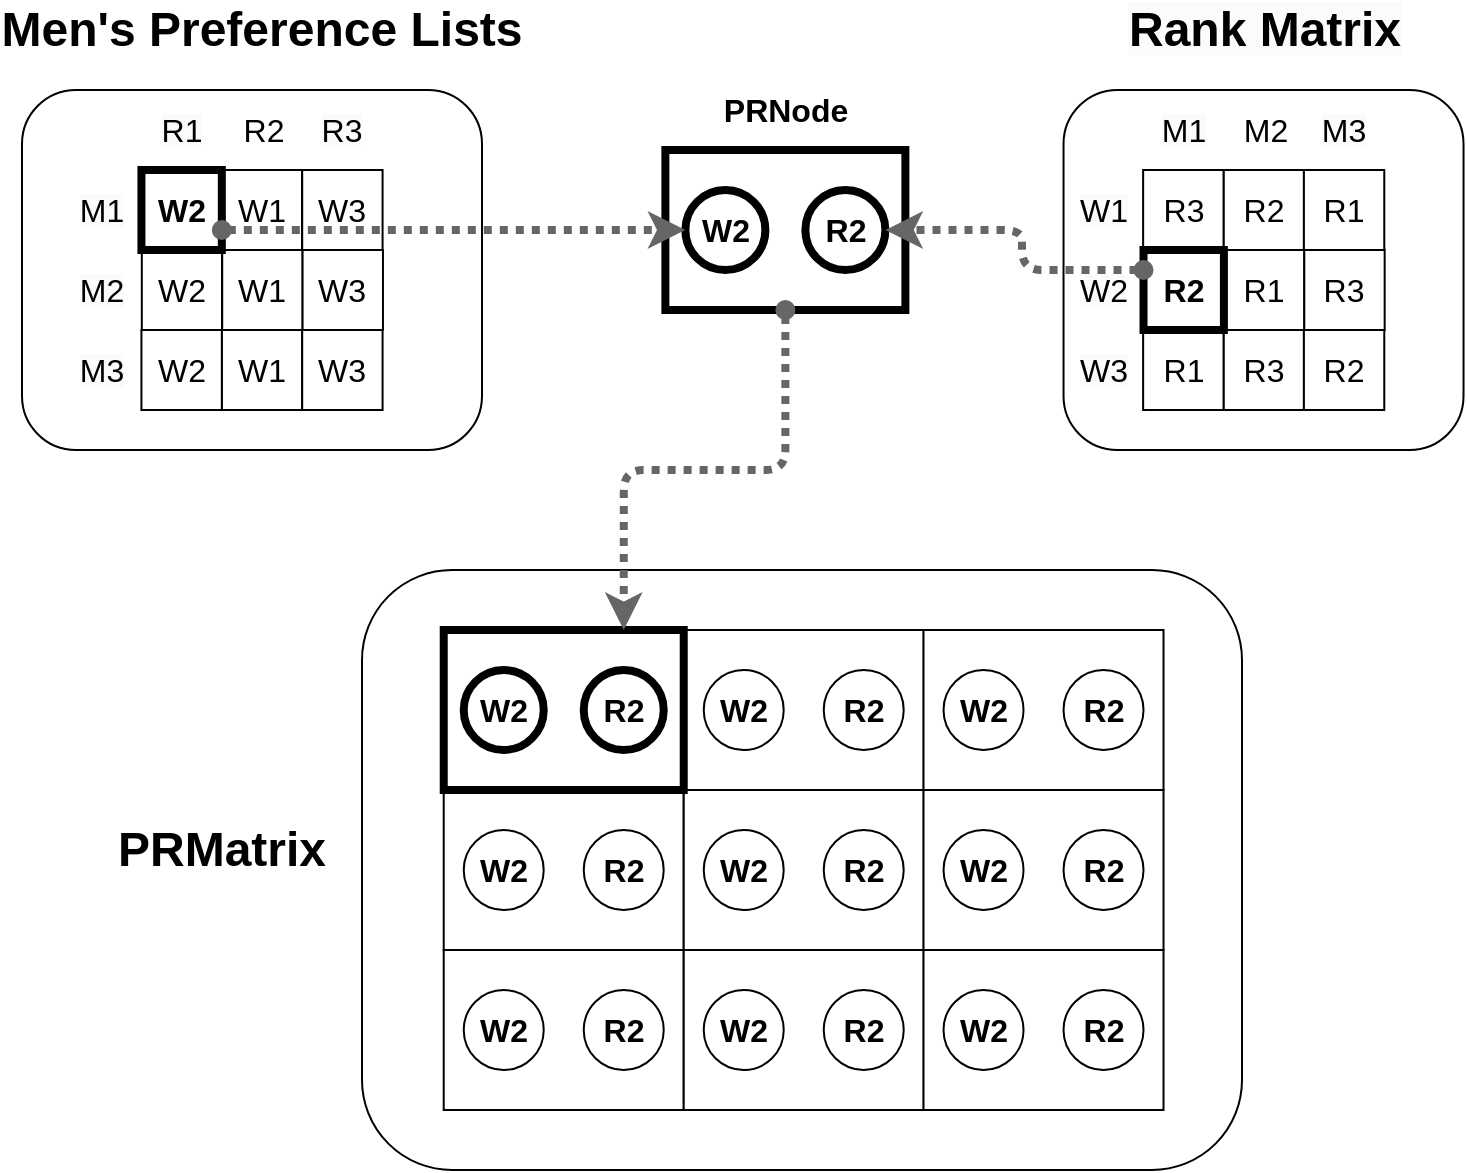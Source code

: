 <mxfile version="24.6.5" type="github">
  <diagram name="Page-1" id="UzDgoadcUWBQOF2vD1Zm">
    <mxGraphModel dx="3639" dy="1052" grid="1" gridSize="10" guides="1" tooltips="1" connect="1" arrows="1" fold="1" page="1" pageScale="1" pageWidth="850" pageHeight="1100" math="0" shadow="0">
      <root>
        <mxCell id="0" />
        <mxCell id="1" parent="0" />
        <mxCell id="Z2L34hd1TdYtdEs3IqHg-251" value="" style="rounded=1;whiteSpace=wrap;html=1;" vertex="1" parent="1">
          <mxGeometry x="-190" y="880" width="440" height="300" as="geometry" />
        </mxCell>
        <mxCell id="Z2L34hd1TdYtdEs3IqHg-209" value="" style="rounded=1;whiteSpace=wrap;html=1;" vertex="1" parent="1">
          <mxGeometry x="-360" y="640" width="230" height="180" as="geometry" />
        </mxCell>
        <mxCell id="Z2L34hd1TdYtdEs3IqHg-208" value="" style="rounded=1;whiteSpace=wrap;html=1;" vertex="1" parent="1">
          <mxGeometry x="160.76" y="640" width="200" height="180" as="geometry" />
        </mxCell>
        <mxCell id="Z2L34hd1TdYtdEs3IqHg-90" value="R2" style="rounded=0;whiteSpace=wrap;html=1;fontSize=16;" vertex="1" parent="1">
          <mxGeometry x="240.76" y="680" width="40.19" height="40" as="geometry" />
        </mxCell>
        <mxCell id="Z2L34hd1TdYtdEs3IqHg-91" value="R1" style="rounded=0;whiteSpace=wrap;html=1;fontSize=16;" vertex="1" parent="1">
          <mxGeometry x="280.95" y="680" width="40.19" height="40" as="geometry" />
        </mxCell>
        <mxCell id="Z2L34hd1TdYtdEs3IqHg-92" value="R1" style="rounded=0;whiteSpace=wrap;html=1;fontSize=16;" vertex="1" parent="1">
          <mxGeometry x="240.95" y="720" width="40.19" height="40" as="geometry" />
        </mxCell>
        <mxCell id="Z2L34hd1TdYtdEs3IqHg-93" value="R3" style="rounded=0;whiteSpace=wrap;html=1;fontSize=16;" vertex="1" parent="1">
          <mxGeometry x="281.14" y="720" width="40.19" height="40" as="geometry" />
        </mxCell>
        <mxCell id="Z2L34hd1TdYtdEs3IqHg-95" value="R3" style="rounded=0;whiteSpace=wrap;html=1;fontSize=16;" vertex="1" parent="1">
          <mxGeometry x="240.76" y="760" width="40.19" height="40" as="geometry" />
        </mxCell>
        <mxCell id="Z2L34hd1TdYtdEs3IqHg-96" value="R2" style="rounded=0;whiteSpace=wrap;html=1;fontSize=16;" vertex="1" parent="1">
          <mxGeometry x="280.95" y="760" width="40.19" height="40" as="geometry" />
        </mxCell>
        <mxCell id="Z2L34hd1TdYtdEs3IqHg-97" value="R1" style="rounded=0;whiteSpace=wrap;html=1;strokeWidth=1;fontSize=16;" vertex="1" parent="1">
          <mxGeometry x="200.57" y="760" width="40.19" height="40" as="geometry" />
        </mxCell>
        <mxCell id="Z2L34hd1TdYtdEs3IqHg-88" value="R3" style="rounded=0;whiteSpace=wrap;html=1;strokeWidth=1;fontSize=16;" vertex="1" parent="1">
          <mxGeometry x="200.57" y="680" width="40.19" height="40" as="geometry" />
        </mxCell>
        <mxCell id="Z2L34hd1TdYtdEs3IqHg-98" value="&lt;span style=&quot;color: rgb(0, 0, 0); font-family: Helvetica; font-size: 24px; font-style: normal; font-variant-ligatures: normal; font-variant-caps: normal; letter-spacing: normal; orphans: 2; text-indent: 0px; text-transform: none; widows: 2; word-spacing: 0px; -webkit-text-stroke-width: 0px; white-space: nowrap; background-color: rgb(251, 251, 251); text-decoration-thickness: initial; text-decoration-style: initial; text-decoration-color: initial; float: none; display: inline !important;&quot;&gt;Rank Matrix&lt;/span&gt;" style="text;whiteSpace=wrap;html=1;align=center;strokeColor=none;verticalAlign=middle;strokeWidth=0;fontSize=24;fontStyle=1" vertex="1" parent="1">
          <mxGeometry x="221.9" y="600" width="79.24" height="20" as="geometry" />
        </mxCell>
        <mxCell id="Z2L34hd1TdYtdEs3IqHg-99" value="&lt;span style=&quot;color: rgb(0, 0, 0); font-family: Helvetica; font-size: 16px; font-style: normal; font-variant-ligatures: normal; font-variant-caps: normal; font-weight: 400; letter-spacing: normal; orphans: 2; text-indent: 0px; text-transform: none; widows: 2; word-spacing: 0px; -webkit-text-stroke-width: 0px; white-space: normal; background-color: rgb(251, 251, 251); text-decoration-thickness: initial; text-decoration-style: initial; text-decoration-color: initial; float: none; display: inline !important;&quot;&gt;W1&lt;/span&gt;" style="text;whiteSpace=wrap;html=1;align=center;verticalAlign=middle;fontSize=16;" vertex="1" parent="1">
          <mxGeometry x="160.76" y="680" width="40" height="40" as="geometry" />
        </mxCell>
        <mxCell id="Z2L34hd1TdYtdEs3IqHg-100" value="&lt;span style=&quot;color: rgb(0, 0, 0); font-family: Helvetica; font-size: 16px; font-style: normal; font-variant-ligatures: normal; font-variant-caps: normal; font-weight: 400; letter-spacing: normal; orphans: 2; text-indent: 0px; text-transform: none; widows: 2; word-spacing: 0px; -webkit-text-stroke-width: 0px; white-space: normal; background-color: rgb(251, 251, 251); text-decoration-thickness: initial; text-decoration-style: initial; text-decoration-color: initial; float: none; display: inline !important;&quot;&gt;W2&lt;/span&gt;" style="text;whiteSpace=wrap;html=1;align=center;verticalAlign=middle;fontSize=16;" vertex="1" parent="1">
          <mxGeometry x="160.76" y="720" width="40" height="40" as="geometry" />
        </mxCell>
        <mxCell id="Z2L34hd1TdYtdEs3IqHg-101" value="&lt;span style=&quot;color: rgb(0, 0, 0); font-family: Helvetica; font-size: 16px; font-style: normal; font-variant-ligatures: normal; font-variant-caps: normal; font-weight: 400; letter-spacing: normal; orphans: 2; text-indent: 0px; text-transform: none; widows: 2; word-spacing: 0px; -webkit-text-stroke-width: 0px; white-space: normal; background-color: rgb(251, 251, 251); text-decoration-thickness: initial; text-decoration-style: initial; text-decoration-color: initial; float: none; display: inline !important;&quot;&gt;W3&lt;/span&gt;" style="text;whiteSpace=wrap;html=1;align=center;verticalAlign=middle;fontSize=16;" vertex="1" parent="1">
          <mxGeometry x="160.76" y="760" width="40" height="40" as="geometry" />
        </mxCell>
        <mxCell id="Z2L34hd1TdYtdEs3IqHg-102" value="&lt;span style=&quot;color: rgb(0, 0, 0); font-family: Helvetica; font-size: 16px; font-style: normal; font-variant-ligatures: normal; font-variant-caps: normal; font-weight: 400; letter-spacing: normal; orphans: 2; text-indent: 0px; text-transform: none; widows: 2; word-spacing: 0px; -webkit-text-stroke-width: 0px; white-space: normal; background-color: rgb(251, 251, 251); text-decoration-thickness: initial; text-decoration-style: initial; text-decoration-color: initial; float: none; display: inline !important;&quot;&gt;M1&lt;/span&gt;" style="text;whiteSpace=wrap;html=1;align=center;verticalAlign=middle;fontSize=16;" vertex="1" parent="1">
          <mxGeometry x="200.95" y="640" width="40" height="40" as="geometry" />
        </mxCell>
        <mxCell id="Z2L34hd1TdYtdEs3IqHg-103" value="M2" style="text;whiteSpace=wrap;html=1;align=center;verticalAlign=middle;fontSize=16;" vertex="1" parent="1">
          <mxGeometry x="241.52" y="640" width="40" height="40" as="geometry" />
        </mxCell>
        <mxCell id="Z2L34hd1TdYtdEs3IqHg-104" value="&lt;span style=&quot;color: rgb(0, 0, 0); font-family: Helvetica; font-size: 16px; font-style: normal; font-variant-ligatures: normal; font-variant-caps: normal; font-weight: 400; letter-spacing: normal; orphans: 2; text-indent: 0px; text-transform: none; widows: 2; word-spacing: 0px; -webkit-text-stroke-width: 0px; white-space: normal; background-color: rgb(251, 251, 251); text-decoration-thickness: initial; text-decoration-style: initial; text-decoration-color: initial; float: none; display: inline !important;&quot;&gt;M3&lt;/span&gt;" style="text;whiteSpace=wrap;html=1;align=center;verticalAlign=middle;fontSize=16;" vertex="1" parent="1">
          <mxGeometry x="281.33" y="640" width="40" height="40" as="geometry" />
        </mxCell>
        <mxCell id="Z2L34hd1TdYtdEs3IqHg-94" value="&lt;b style=&quot;font-size: 16px;&quot;&gt;R2&lt;/b&gt;" style="rounded=0;whiteSpace=wrap;html=1;strokeWidth=4;fontSize=16;" vertex="1" parent="1">
          <mxGeometry x="200.76" y="720" width="40.19" height="40" as="geometry" />
        </mxCell>
        <mxCell id="Z2L34hd1TdYtdEs3IqHg-129" value="W1" style="rounded=0;whiteSpace=wrap;html=1;fontSize=16;" vertex="1" parent="1">
          <mxGeometry x="-260.09" y="680" width="40.09" height="40" as="geometry" />
        </mxCell>
        <mxCell id="Z2L34hd1TdYtdEs3IqHg-130" value="W3" style="rounded=0;whiteSpace=wrap;html=1;fontSize=16;" vertex="1" parent="1">
          <mxGeometry x="-219.9" y="680" width="40.19" height="40" as="geometry" />
        </mxCell>
        <mxCell id="Z2L34hd1TdYtdEs3IqHg-131" value="W1" style="rounded=0;whiteSpace=wrap;html=1;fontSize=16;" vertex="1" parent="1">
          <mxGeometry x="-259.9" y="720" width="40.19" height="40" as="geometry" />
        </mxCell>
        <mxCell id="Z2L34hd1TdYtdEs3IqHg-132" value="W3" style="rounded=0;whiteSpace=wrap;html=1;fontSize=16;" vertex="1" parent="1">
          <mxGeometry x="-219.71" y="720" width="40.19" height="40" as="geometry" />
        </mxCell>
        <mxCell id="Z2L34hd1TdYtdEs3IqHg-133" value="W1" style="rounded=0;whiteSpace=wrap;html=1;fontSize=16;" vertex="1" parent="1">
          <mxGeometry x="-260.09" y="760" width="40.19" height="40" as="geometry" />
        </mxCell>
        <mxCell id="Z2L34hd1TdYtdEs3IqHg-134" value="W3" style="rounded=0;whiteSpace=wrap;html=1;fontSize=16;" vertex="1" parent="1">
          <mxGeometry x="-219.9" y="760" width="40.19" height="40" as="geometry" />
        </mxCell>
        <mxCell id="Z2L34hd1TdYtdEs3IqHg-135" value="W2" style="rounded=0;whiteSpace=wrap;html=1;strokeWidth=1;fontSize=16;" vertex="1" parent="1">
          <mxGeometry x="-300.28" y="760" width="40.19" height="40" as="geometry" />
        </mxCell>
        <mxCell id="Z2L34hd1TdYtdEs3IqHg-137" value="&lt;span style=&quot;font-size: 24px; text-wrap: nowrap;&quot;&gt;&lt;span style=&quot;font-size: 24px;&quot;&gt;Men&#39;s Preference Lists&lt;/span&gt;&lt;/span&gt;" style="text;whiteSpace=wrap;html=1;align=center;strokeColor=none;verticalAlign=middle;strokeWidth=0;fontSize=24;fontStyle=1" vertex="1" parent="1">
          <mxGeometry x="-340.09" y="600" width="200.09" height="20" as="geometry" />
        </mxCell>
        <mxCell id="Z2L34hd1TdYtdEs3IqHg-138" value="&lt;span style=&quot;color: rgb(0, 0, 0); font-family: Helvetica; font-size: 16px; font-style: normal; font-variant-ligatures: normal; font-variant-caps: normal; font-weight: 400; letter-spacing: normal; orphans: 2; text-indent: 0px; text-transform: none; widows: 2; word-spacing: 0px; -webkit-text-stroke-width: 0px; white-space: normal; background-color: rgb(251, 251, 251); text-decoration-thickness: initial; text-decoration-style: initial; text-decoration-color: initial; float: none; display: inline !important;&quot;&gt;M1&lt;/span&gt;" style="text;whiteSpace=wrap;html=1;align=center;verticalAlign=middle;fontSize=16;" vertex="1" parent="1">
          <mxGeometry x="-340.09" y="680" width="40" height="40" as="geometry" />
        </mxCell>
        <mxCell id="Z2L34hd1TdYtdEs3IqHg-139" value="&lt;span style=&quot;color: rgb(0, 0, 0); font-family: Helvetica; font-size: 16px; font-style: normal; font-variant-ligatures: normal; font-variant-caps: normal; font-weight: 400; letter-spacing: normal; orphans: 2; text-indent: 0px; text-transform: none; widows: 2; word-spacing: 0px; -webkit-text-stroke-width: 0px; white-space: normal; background-color: rgb(251, 251, 251); text-decoration-thickness: initial; text-decoration-style: initial; text-decoration-color: initial; float: none; display: inline !important;&quot;&gt;M2&lt;/span&gt;" style="text;whiteSpace=wrap;html=1;align=center;verticalAlign=middle;fontSize=16;" vertex="1" parent="1">
          <mxGeometry x="-340.09" y="720" width="40" height="40" as="geometry" />
        </mxCell>
        <mxCell id="Z2L34hd1TdYtdEs3IqHg-140" value="&lt;span style=&quot;color: rgb(0, 0, 0); font-family: Helvetica; font-size: 16px; font-style: normal; font-variant-ligatures: normal; font-variant-caps: normal; font-weight: 400; letter-spacing: normal; orphans: 2; text-indent: 0px; text-transform: none; widows: 2; word-spacing: 0px; -webkit-text-stroke-width: 0px; white-space: normal; background-color: rgb(251, 251, 251); text-decoration-thickness: initial; text-decoration-style: initial; text-decoration-color: initial; float: none; display: inline !important;&quot;&gt;M3&lt;/span&gt;" style="text;whiteSpace=wrap;html=1;align=center;verticalAlign=middle;fontSize=16;" vertex="1" parent="1">
          <mxGeometry x="-340.09" y="760" width="40" height="40" as="geometry" />
        </mxCell>
        <mxCell id="Z2L34hd1TdYtdEs3IqHg-141" value="&lt;span style=&quot;color: rgb(0, 0, 0); font-family: Helvetica; font-size: 16px; font-style: normal; font-variant-ligatures: normal; font-variant-caps: normal; font-weight: 400; letter-spacing: normal; orphans: 2; text-indent: 0px; text-transform: none; widows: 2; word-spacing: 0px; -webkit-text-stroke-width: 0px; white-space: normal; background-color: rgb(251, 251, 251); text-decoration-thickness: initial; text-decoration-style: initial; text-decoration-color: initial; float: none; display: inline !important;&quot;&gt;R1&lt;/span&gt;" style="text;whiteSpace=wrap;html=1;align=center;verticalAlign=middle;fontSize=16;" vertex="1" parent="1">
          <mxGeometry x="-299.9" y="640" width="40" height="40" as="geometry" />
        </mxCell>
        <mxCell id="Z2L34hd1TdYtdEs3IqHg-142" value="R2" style="text;whiteSpace=wrap;html=1;align=center;verticalAlign=middle;fontSize=16;" vertex="1" parent="1">
          <mxGeometry x="-259.33" y="640" width="40" height="40" as="geometry" />
        </mxCell>
        <mxCell id="Z2L34hd1TdYtdEs3IqHg-143" value="&lt;span style=&quot;color: rgb(0, 0, 0); font-family: Helvetica; font-size: 16px; font-style: normal; font-variant-ligatures: normal; font-variant-caps: normal; font-weight: 400; letter-spacing: normal; orphans: 2; text-indent: 0px; text-transform: none; widows: 2; word-spacing: 0px; -webkit-text-stroke-width: 0px; white-space: normal; background-color: rgb(251, 251, 251); text-decoration-thickness: initial; text-decoration-style: initial; text-decoration-color: initial; float: none; display: inline !important;&quot;&gt;R3&lt;/span&gt;" style="text;whiteSpace=wrap;html=1;align=center;verticalAlign=middle;fontSize=16;" vertex="1" parent="1">
          <mxGeometry x="-219.52" y="640" width="40" height="40" as="geometry" />
        </mxCell>
        <mxCell id="Z2L34hd1TdYtdEs3IqHg-144" value="W2" style="rounded=0;whiteSpace=wrap;html=1;strokeWidth=1;fontSize=16;" vertex="1" parent="1">
          <mxGeometry x="-300.09" y="720" width="40.09" height="40" as="geometry" />
        </mxCell>
        <mxCell id="Z2L34hd1TdYtdEs3IqHg-146" value="" style="rounded=0;whiteSpace=wrap;html=1;strokeWidth=4;" vertex="1" parent="1">
          <mxGeometry x="-38.31" y="670" width="120" height="80" as="geometry" />
        </mxCell>
        <mxCell id="Z2L34hd1TdYtdEs3IqHg-136" value="&lt;b style=&quot;font-size: 16px;&quot;&gt;W2&lt;/b&gt;" style="rounded=0;whiteSpace=wrap;html=1;strokeWidth=4;fontSize=16;" vertex="1" parent="1">
          <mxGeometry x="-300.28" y="680" width="40.19" height="40" as="geometry" />
        </mxCell>
        <mxCell id="Z2L34hd1TdYtdEs3IqHg-147" value="&lt;b style=&quot;font-size: 16px;&quot;&gt;W2&lt;/b&gt;" style="ellipse;whiteSpace=wrap;html=1;aspect=fixed;strokeWidth=4;fontSize=16;" vertex="1" parent="1">
          <mxGeometry x="-28.31" y="690" width="40" height="40" as="geometry" />
        </mxCell>
        <mxCell id="Z2L34hd1TdYtdEs3IqHg-148" value="&lt;b style=&quot;font-size: 16px;&quot;&gt;R2&lt;/b&gt;" style="ellipse;whiteSpace=wrap;html=1;aspect=fixed;strokeWidth=4;fontSize=16;" vertex="1" parent="1">
          <mxGeometry x="31.69" y="690" width="40" height="40" as="geometry" />
        </mxCell>
        <mxCell id="Z2L34hd1TdYtdEs3IqHg-182" value="&lt;span style=&quot;font-size: 24px; text-wrap: nowrap;&quot;&gt;&lt;span style=&quot;font-size: 24px;&quot;&gt;PRMatrix&lt;/span&gt;&lt;/span&gt;" style="text;whiteSpace=wrap;html=1;align=center;strokeColor=none;verticalAlign=middle;strokeWidth=0;fontSize=24;fontStyle=1" vertex="1" parent="1">
          <mxGeometry x="-300.48" y="1010" width="80.48" height="20" as="geometry" />
        </mxCell>
        <mxCell id="Z2L34hd1TdYtdEs3IqHg-184" value="&lt;span style=&quot;font-size: 16px; text-wrap: nowrap;&quot;&gt;&lt;b style=&quot;font-size: 16px;&quot;&gt;PRNode&lt;/b&gt;&lt;/span&gt;" style="text;whiteSpace=wrap;html=1;align=center;strokeColor=none;verticalAlign=middle;strokeWidth=0;fontSize=16;" vertex="1" parent="1">
          <mxGeometry x="1.69" y="630" width="40" height="40" as="geometry" />
        </mxCell>
        <mxCell id="Z2L34hd1TdYtdEs3IqHg-151" style="edgeStyle=orthogonalEdgeStyle;rounded=1;orthogonalLoop=1;jettySize=auto;html=1;strokeWidth=4;strokeColor=#666666;dashed=1;endArrow=classic;endFill=1;curved=0;startArrow=oval;startFill=1;dashPattern=1 1;exitX=1;exitY=0.25;exitDx=0;exitDy=0;entryX=1;entryY=0.5;entryDx=0;entryDy=0;" edge="1" parent="1" source="Z2L34hd1TdYtdEs3IqHg-100" target="Z2L34hd1TdYtdEs3IqHg-148">
          <mxGeometry relative="1" as="geometry">
            <mxPoint x="80" y="770" as="sourcePoint" />
            <mxPoint x="50" y="660" as="targetPoint" />
            <Array as="points">
              <mxPoint x="140" y="730" />
              <mxPoint x="140" y="710" />
            </Array>
          </mxGeometry>
        </mxCell>
        <mxCell id="Z2L34hd1TdYtdEs3IqHg-150" style="edgeStyle=orthogonalEdgeStyle;rounded=1;orthogonalLoop=1;jettySize=auto;html=1;strokeWidth=4;strokeColor=#666666;dashed=1;endArrow=classic;endFill=1;curved=0;startArrow=oval;startFill=1;dashPattern=1 1;exitX=1;exitY=0.75;exitDx=0;exitDy=0;entryX=0;entryY=0.5;entryDx=0;entryDy=0;" edge="1" parent="1" source="Z2L34hd1TdYtdEs3IqHg-136" target="Z2L34hd1TdYtdEs3IqHg-147">
          <mxGeometry relative="1" as="geometry">
            <mxPoint x="-160" y="730" as="sourcePoint" />
            <Array as="points" />
          </mxGeometry>
        </mxCell>
        <mxCell id="Z2L34hd1TdYtdEs3IqHg-224" value="" style="rounded=0;whiteSpace=wrap;html=1;strokeWidth=1;" vertex="1" parent="1">
          <mxGeometry x="-29.14" y="910" width="120" height="80" as="geometry" />
        </mxCell>
        <mxCell id="Z2L34hd1TdYtdEs3IqHg-225" value="&lt;b style=&quot;font-size: 16px;&quot;&gt;W2&lt;/b&gt;" style="ellipse;whiteSpace=wrap;html=1;aspect=fixed;strokeWidth=1;fontSize=16;" vertex="1" parent="1">
          <mxGeometry x="-19.14" y="930" width="40" height="40" as="geometry" />
        </mxCell>
        <mxCell id="Z2L34hd1TdYtdEs3IqHg-226" value="&lt;b style=&quot;font-size: 16px;&quot;&gt;R2&lt;/b&gt;" style="ellipse;whiteSpace=wrap;html=1;aspect=fixed;strokeWidth=1;fontSize=16;" vertex="1" parent="1">
          <mxGeometry x="40.86" y="930" width="40" height="40" as="geometry" />
        </mxCell>
        <mxCell id="Z2L34hd1TdYtdEs3IqHg-227" value="" style="rounded=0;whiteSpace=wrap;html=1;strokeWidth=1;" vertex="1" parent="1">
          <mxGeometry x="90.76" y="910" width="120" height="80" as="geometry" />
        </mxCell>
        <mxCell id="Z2L34hd1TdYtdEs3IqHg-228" value="&lt;b style=&quot;font-size: 16px;&quot;&gt;W2&lt;/b&gt;" style="ellipse;whiteSpace=wrap;html=1;aspect=fixed;strokeWidth=1;fontSize=16;" vertex="1" parent="1">
          <mxGeometry x="100.76" y="930" width="40" height="40" as="geometry" />
        </mxCell>
        <mxCell id="Z2L34hd1TdYtdEs3IqHg-229" value="&lt;b style=&quot;font-size: 16px;&quot;&gt;R2&lt;/b&gt;" style="ellipse;whiteSpace=wrap;html=1;aspect=fixed;strokeWidth=1;fontSize=16;" vertex="1" parent="1">
          <mxGeometry x="160.76" y="930" width="40" height="40" as="geometry" />
        </mxCell>
        <mxCell id="Z2L34hd1TdYtdEs3IqHg-230" value="" style="rounded=0;whiteSpace=wrap;html=1;strokeWidth=1;" vertex="1" parent="1">
          <mxGeometry x="-149.14" y="990" width="120" height="80" as="geometry" />
        </mxCell>
        <mxCell id="Z2L34hd1TdYtdEs3IqHg-231" value="&lt;b style=&quot;font-size: 16px;&quot;&gt;W2&lt;/b&gt;" style="ellipse;whiteSpace=wrap;html=1;aspect=fixed;strokeWidth=1;fontSize=16;" vertex="1" parent="1">
          <mxGeometry x="-139.14" y="1010" width="40" height="40" as="geometry" />
        </mxCell>
        <mxCell id="Z2L34hd1TdYtdEs3IqHg-232" value="&lt;b style=&quot;font-size: 16px;&quot;&gt;R2&lt;/b&gt;" style="ellipse;whiteSpace=wrap;html=1;aspect=fixed;strokeWidth=1;fontSize=16;" vertex="1" parent="1">
          <mxGeometry x="-79.14" y="1010" width="40" height="40" as="geometry" />
        </mxCell>
        <mxCell id="Z2L34hd1TdYtdEs3IqHg-233" value="" style="rounded=0;whiteSpace=wrap;html=1;strokeWidth=1;" vertex="1" parent="1">
          <mxGeometry x="-29.14" y="990" width="120" height="80" as="geometry" />
        </mxCell>
        <mxCell id="Z2L34hd1TdYtdEs3IqHg-234" value="&lt;b style=&quot;font-size: 16px;&quot;&gt;W2&lt;/b&gt;" style="ellipse;whiteSpace=wrap;html=1;aspect=fixed;strokeWidth=1;fontSize=16;" vertex="1" parent="1">
          <mxGeometry x="-19.14" y="1010" width="40" height="40" as="geometry" />
        </mxCell>
        <mxCell id="Z2L34hd1TdYtdEs3IqHg-235" value="&lt;b style=&quot;font-size: 16px;&quot;&gt;R2&lt;/b&gt;" style="ellipse;whiteSpace=wrap;html=1;aspect=fixed;strokeWidth=1;fontSize=16;" vertex="1" parent="1">
          <mxGeometry x="40.86" y="1010" width="40" height="40" as="geometry" />
        </mxCell>
        <mxCell id="Z2L34hd1TdYtdEs3IqHg-236" value="" style="rounded=0;whiteSpace=wrap;html=1;strokeWidth=1;" vertex="1" parent="1">
          <mxGeometry x="90.76" y="990" width="120" height="80" as="geometry" />
        </mxCell>
        <mxCell id="Z2L34hd1TdYtdEs3IqHg-237" value="&lt;b style=&quot;font-size: 16px;&quot;&gt;W2&lt;/b&gt;" style="ellipse;whiteSpace=wrap;html=1;aspect=fixed;strokeWidth=1;fontSize=16;" vertex="1" parent="1">
          <mxGeometry x="100.76" y="1010" width="40" height="40" as="geometry" />
        </mxCell>
        <mxCell id="Z2L34hd1TdYtdEs3IqHg-238" value="&lt;b style=&quot;font-size: 16px;&quot;&gt;R2&lt;/b&gt;" style="ellipse;whiteSpace=wrap;html=1;aspect=fixed;strokeWidth=1;fontSize=16;" vertex="1" parent="1">
          <mxGeometry x="160.76" y="1010" width="40" height="40" as="geometry" />
        </mxCell>
        <mxCell id="Z2L34hd1TdYtdEs3IqHg-240" value="" style="rounded=0;whiteSpace=wrap;html=1;strokeWidth=1;" vertex="1" parent="1">
          <mxGeometry x="-149.14" y="1070" width="120" height="80" as="geometry" />
        </mxCell>
        <mxCell id="Z2L34hd1TdYtdEs3IqHg-241" value="&lt;b style=&quot;font-size: 16px;&quot;&gt;W2&lt;/b&gt;" style="ellipse;whiteSpace=wrap;html=1;aspect=fixed;strokeWidth=1;fontSize=16;" vertex="1" parent="1">
          <mxGeometry x="-139.14" y="1090" width="40" height="40" as="geometry" />
        </mxCell>
        <mxCell id="Z2L34hd1TdYtdEs3IqHg-242" value="&lt;b style=&quot;font-size: 16px;&quot;&gt;R2&lt;/b&gt;" style="ellipse;whiteSpace=wrap;html=1;aspect=fixed;strokeWidth=1;fontSize=16;" vertex="1" parent="1">
          <mxGeometry x="-79.14" y="1090" width="40" height="40" as="geometry" />
        </mxCell>
        <mxCell id="Z2L34hd1TdYtdEs3IqHg-243" value="" style="rounded=0;whiteSpace=wrap;html=1;strokeWidth=1;" vertex="1" parent="1">
          <mxGeometry x="-29.14" y="1070" width="120" height="80" as="geometry" />
        </mxCell>
        <mxCell id="Z2L34hd1TdYtdEs3IqHg-244" value="&lt;b style=&quot;font-size: 16px;&quot;&gt;W2&lt;/b&gt;" style="ellipse;whiteSpace=wrap;html=1;aspect=fixed;strokeWidth=1;fontSize=16;" vertex="1" parent="1">
          <mxGeometry x="-19.14" y="1090" width="40" height="40" as="geometry" />
        </mxCell>
        <mxCell id="Z2L34hd1TdYtdEs3IqHg-245" value="&lt;b style=&quot;font-size: 16px;&quot;&gt;R2&lt;/b&gt;" style="ellipse;whiteSpace=wrap;html=1;aspect=fixed;strokeWidth=1;fontSize=16;" vertex="1" parent="1">
          <mxGeometry x="40.86" y="1090" width="40" height="40" as="geometry" />
        </mxCell>
        <mxCell id="Z2L34hd1TdYtdEs3IqHg-246" value="" style="rounded=0;whiteSpace=wrap;html=1;strokeWidth=1;" vertex="1" parent="1">
          <mxGeometry x="90.76" y="1070" width="120" height="80" as="geometry" />
        </mxCell>
        <mxCell id="Z2L34hd1TdYtdEs3IqHg-247" value="&lt;b style=&quot;font-size: 16px;&quot;&gt;W2&lt;/b&gt;" style="ellipse;whiteSpace=wrap;html=1;aspect=fixed;strokeWidth=1;fontSize=16;" vertex="1" parent="1">
          <mxGeometry x="100.76" y="1090" width="40" height="40" as="geometry" />
        </mxCell>
        <mxCell id="Z2L34hd1TdYtdEs3IqHg-248" value="&lt;b style=&quot;font-size: 16px;&quot;&gt;R2&lt;/b&gt;" style="ellipse;whiteSpace=wrap;html=1;aspect=fixed;strokeWidth=1;fontSize=16;" vertex="1" parent="1">
          <mxGeometry x="160.76" y="1090" width="40" height="40" as="geometry" />
        </mxCell>
        <mxCell id="Z2L34hd1TdYtdEs3IqHg-220" value="" style="rounded=0;whiteSpace=wrap;html=1;strokeWidth=4;" vertex="1" parent="1">
          <mxGeometry x="-149.14" y="910" width="120" height="80" as="geometry" />
        </mxCell>
        <mxCell id="Z2L34hd1TdYtdEs3IqHg-221" value="&lt;b style=&quot;font-size: 16px;&quot;&gt;W2&lt;/b&gt;" style="ellipse;whiteSpace=wrap;html=1;aspect=fixed;strokeWidth=4;fontSize=16;" vertex="1" parent="1">
          <mxGeometry x="-139.14" y="930" width="40" height="40" as="geometry" />
        </mxCell>
        <mxCell id="Z2L34hd1TdYtdEs3IqHg-222" value="&lt;b style=&quot;font-size: 16px;&quot;&gt;R2&lt;/b&gt;" style="ellipse;whiteSpace=wrap;html=1;aspect=fixed;strokeWidth=4;fontSize=16;" vertex="1" parent="1">
          <mxGeometry x="-79.14" y="930" width="40" height="40" as="geometry" />
        </mxCell>
        <mxCell id="Z2L34hd1TdYtdEs3IqHg-254" style="edgeStyle=orthogonalEdgeStyle;rounded=1;orthogonalLoop=1;jettySize=auto;html=1;exitX=0.5;exitY=1;exitDx=0;exitDy=0;entryX=0.75;entryY=0;entryDx=0;entryDy=0;dashed=1;dashPattern=1 1;strokeColor=#666666;strokeWidth=4;align=center;verticalAlign=middle;fontFamily=Helvetica;fontSize=11;fontColor=default;labelBackgroundColor=default;startArrow=oval;startFill=1;endArrow=classic;endFill=1;curved=0;" edge="1" parent="1" source="Z2L34hd1TdYtdEs3IqHg-146" target="Z2L34hd1TdYtdEs3IqHg-220">
          <mxGeometry relative="1" as="geometry" />
        </mxCell>
      </root>
    </mxGraphModel>
  </diagram>
</mxfile>
